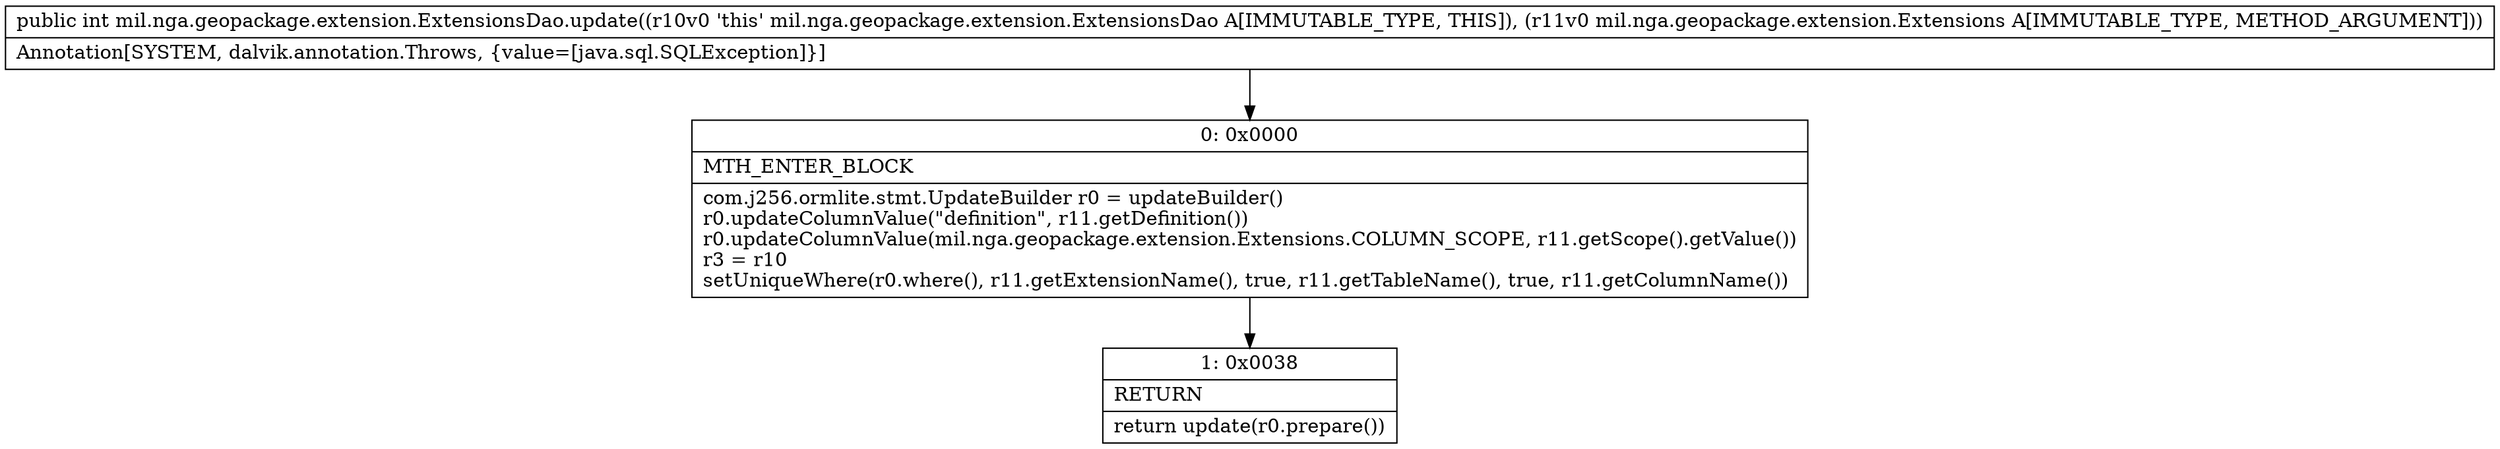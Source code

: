 digraph "CFG formil.nga.geopackage.extension.ExtensionsDao.update(Lmil\/nga\/geopackage\/extension\/Extensions;)I" {
Node_0 [shape=record,label="{0\:\ 0x0000|MTH_ENTER_BLOCK\l|com.j256.ormlite.stmt.UpdateBuilder r0 = updateBuilder()\lr0.updateColumnValue(\"definition\", r11.getDefinition())\lr0.updateColumnValue(mil.nga.geopackage.extension.Extensions.COLUMN_SCOPE, r11.getScope().getValue())\lr3 = r10\lsetUniqueWhere(r0.where(), r11.getExtensionName(), true, r11.getTableName(), true, r11.getColumnName())\l}"];
Node_1 [shape=record,label="{1\:\ 0x0038|RETURN\l|return update(r0.prepare())\l}"];
MethodNode[shape=record,label="{public int mil.nga.geopackage.extension.ExtensionsDao.update((r10v0 'this' mil.nga.geopackage.extension.ExtensionsDao A[IMMUTABLE_TYPE, THIS]), (r11v0 mil.nga.geopackage.extension.Extensions A[IMMUTABLE_TYPE, METHOD_ARGUMENT]))  | Annotation[SYSTEM, dalvik.annotation.Throws, \{value=[java.sql.SQLException]\}]\l}"];
MethodNode -> Node_0;
Node_0 -> Node_1;
}

